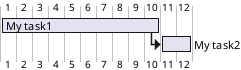 {
  "sha1": "4zzkxyqvzearr5pikjcp7yoovikeo7a",
  "insertion": {
    "when": "2024-05-30T20:48:20.622Z",
    "user": "plantuml@gmail.com"
  }
}
@startgantt
[My task1] as [TASK1] lasts 10 days
[My task2] as [TASK2] lasts 2 days

TASK1 -> TASK2
@endgantt
